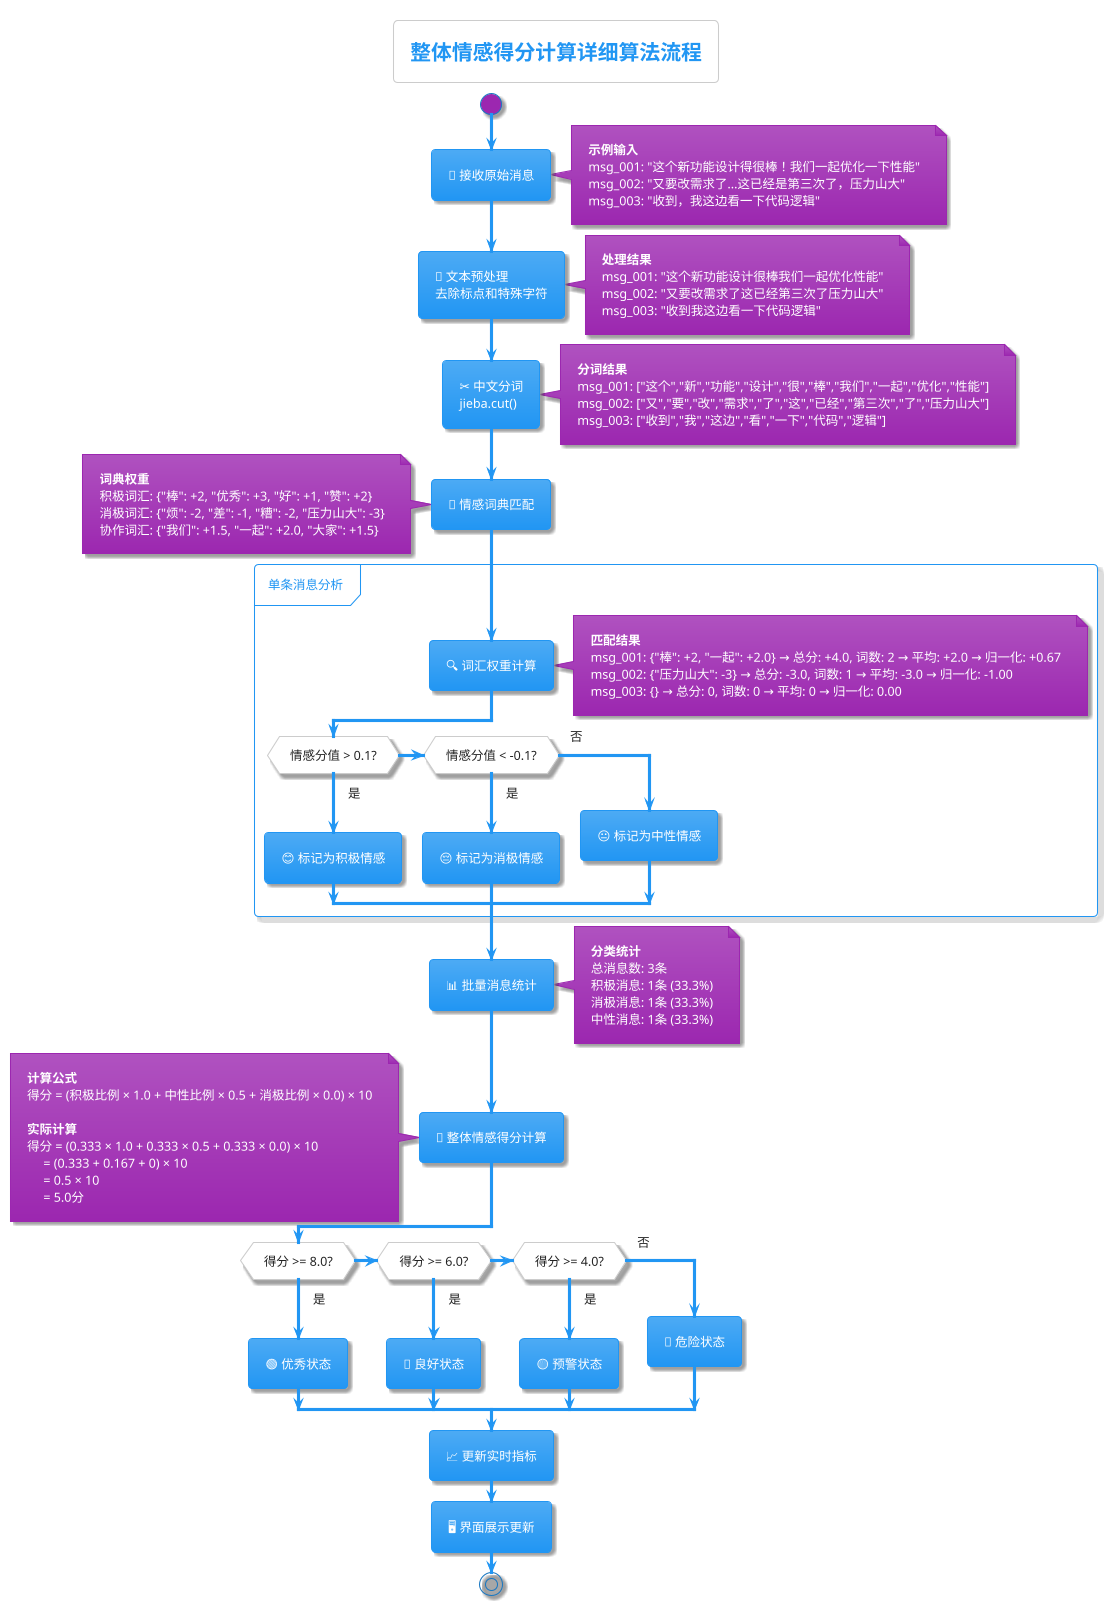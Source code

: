 @startuml 情感分析算法详细流程
!theme materia
skinparam defaultFontSize 12
skinparam packageFontSize 14

title 整体情感得分计算详细算法流程

start

:📨 接收原始消息;
note right
    **示例输入**
    msg_001: "这个新功能设计得很棒！我们一起优化一下性能"
    msg_002: "又要改需求了...这已经是第三次了，压力山大"
    msg_003: "收到，我这边看一下代码逻辑"
end note

:📝 文本预处理\n去除标点和特殊字符;
note right
    **处理结果**
    msg_001: "这个新功能设计很棒我们一起优化性能"
    msg_002: "又要改需求了这已经第三次了压力山大"
    msg_003: "收到我这边看一下代码逻辑"
end note

:✂️ 中文分词\njieba.cut();
note right
    **分词结果**
    msg_001: ["这个","新","功能","设计","很","棒","我们","一起","优化","性能"]
    msg_002: ["又","要","改","需求","了","这","已经","第三次","了","压力山大"]
    msg_003: ["收到","我","这边","看","一下","代码","逻辑"]
end note

:🎯 情感词典匹配;
note left
    **词典权重**
    积极词汇: {"棒": +2, "优秀": +3, "好": +1, "赞": +2}
    消极词汇: {"烦": -2, "差": -1, "糟": -2, "压力山大": -3}
    协作词汇: {"我们": +1.5, "一起": +2.0, "大家": +1.5}
end note

partition "单条消息分析" {
    :🔍 词汇权重计算;
    note right
        **匹配结果**
        msg_001: {"棒": +2, "一起": +2.0} → 总分: +4.0, 词数: 2 → 平均: +2.0 → 归一化: +0.67
        msg_002: {"压力山大": -3} → 总分: -3.0, 词数: 1 → 平均: -3.0 → 归一化: -1.00
        msg_003: {} → 总分: 0, 词数: 0 → 平均: 0 → 归一化: 0.00
    end note
    
    if (情感分值 > 0.1?) then (是)
        :😊 标记为积极情感;
    elseif (情感分值 < -0.1?) then (是)
        :😔 标记为消极情感;
    else (否)
        :😐 标记为中性情感;
    endif
}

:📊 批量消息统计;
note right
    **分类统计**
    总消息数: 3条
    积极消息: 1条 (33.3%)
    消极消息: 1条 (33.3%)
    中性消息: 1条 (33.3%)
end note

:🧮 整体情感得分计算;
note left
    **计算公式**
    得分 = (积极比例 × 1.0 + 中性比例 × 0.5 + 消极比例 × 0.0) × 10
    
    **实际计算**
    得分 = (0.333 × 1.0 + 0.333 × 0.5 + 0.333 × 0.0) × 10
         = (0.333 + 0.167 + 0) × 10
         = 0.5 × 10
         = 5.0分
end note

if (得分 >= 8.0?) then (是)
    :🟢 优秀状态;
elseif (得分 >= 6.0?) then (是)
    :🔵 良好状态;
elseif (得分 >= 4.0?) then (是)
    :🟡 预警状态;
else (否)
    :🔴 危险状态;
endif

:📈 更新实时指标;
:🖥️ 界面展示更新;

stop

@enduml

